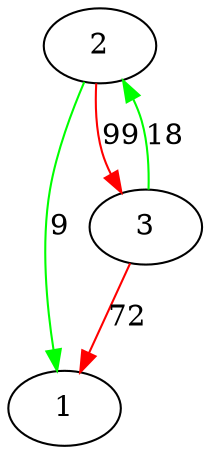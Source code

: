 // Mesh network
digraph {
	edge [color=green label=9]
	2 -> 1
	edge [color=red label=99]
	2 -> 3
	edge [color=red label=72]
	3 -> 1
	edge [color=green label=18]
	3 -> 2
}
